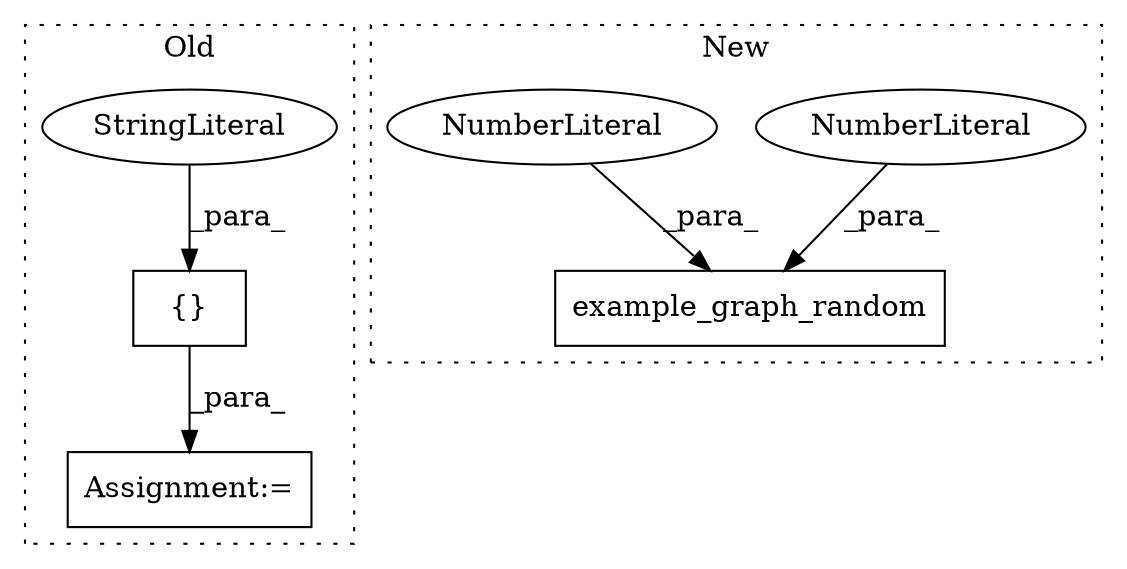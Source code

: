 digraph G {
subgraph cluster0 {
1 [label="{}" a="4" s="10057,10061" l="1,1" shape="box"];
5 [label="Assignment:=" a="7" s="10044" l="1" shape="box"];
6 [label="StringLiteral" a="45" s="10058" l="3" shape="ellipse"];
label = "Old";
style="dotted";
}
subgraph cluster1 {
2 [label="example_graph_random" a="32" s="9986,10015" l="21,1" shape="box"];
3 [label="NumberLiteral" a="34" s="10010" l="3" shape="ellipse"];
4 [label="NumberLiteral" a="34" s="10014" l="1" shape="ellipse"];
label = "New";
style="dotted";
}
1 -> 5 [label="_para_"];
3 -> 2 [label="_para_"];
4 -> 2 [label="_para_"];
6 -> 1 [label="_para_"];
}